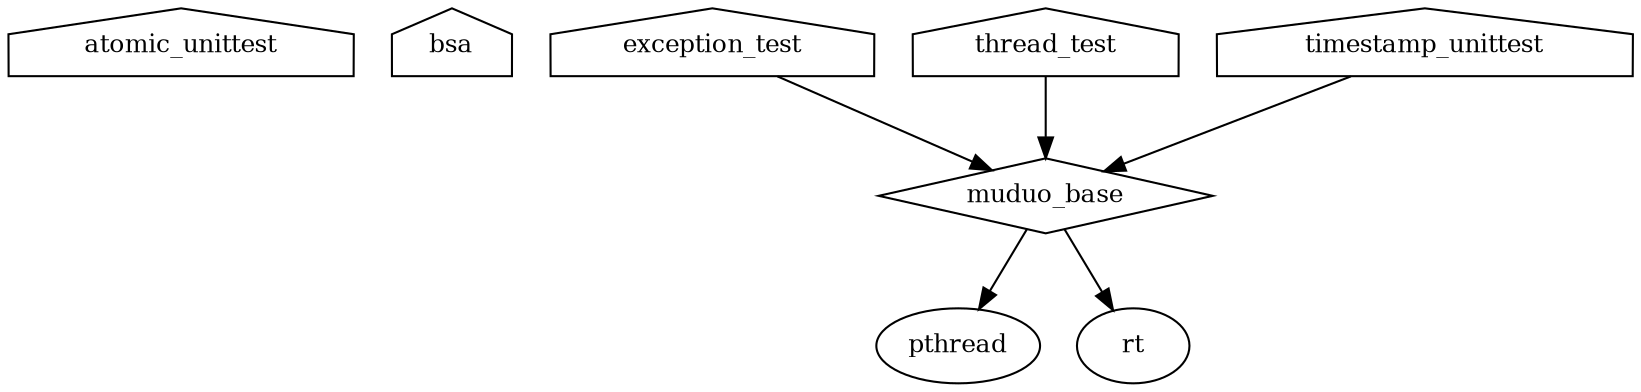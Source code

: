 digraph "GG" {
node [
  fontsize = "12"
];
    "node22" [ label="atomic_unittest" shape="house"];
    "node26" [ label="bsa" shape="house"];
    "node18" [ label="exception_test" shape="house"];
    "node9" [ label="muduo_base" shape="diamond"];
    "node18" -> "node9" // exception_test -> muduo_base
    "node30" [ label="pthread" shape="ellipse"];
    "node9" -> "node30" // muduo_base -> pthread
    "node31" [ label="rt" shape="ellipse"];
    "node9" -> "node31" // muduo_base -> rt
    "node20" [ label="thread_test" shape="house"];
    "node20" -> "node9" // thread_test -> muduo_base
    "node19" [ label="timestamp_unittest" shape="house"];
    "node19" -> "node9" // timestamp_unittest -> muduo_base
}

